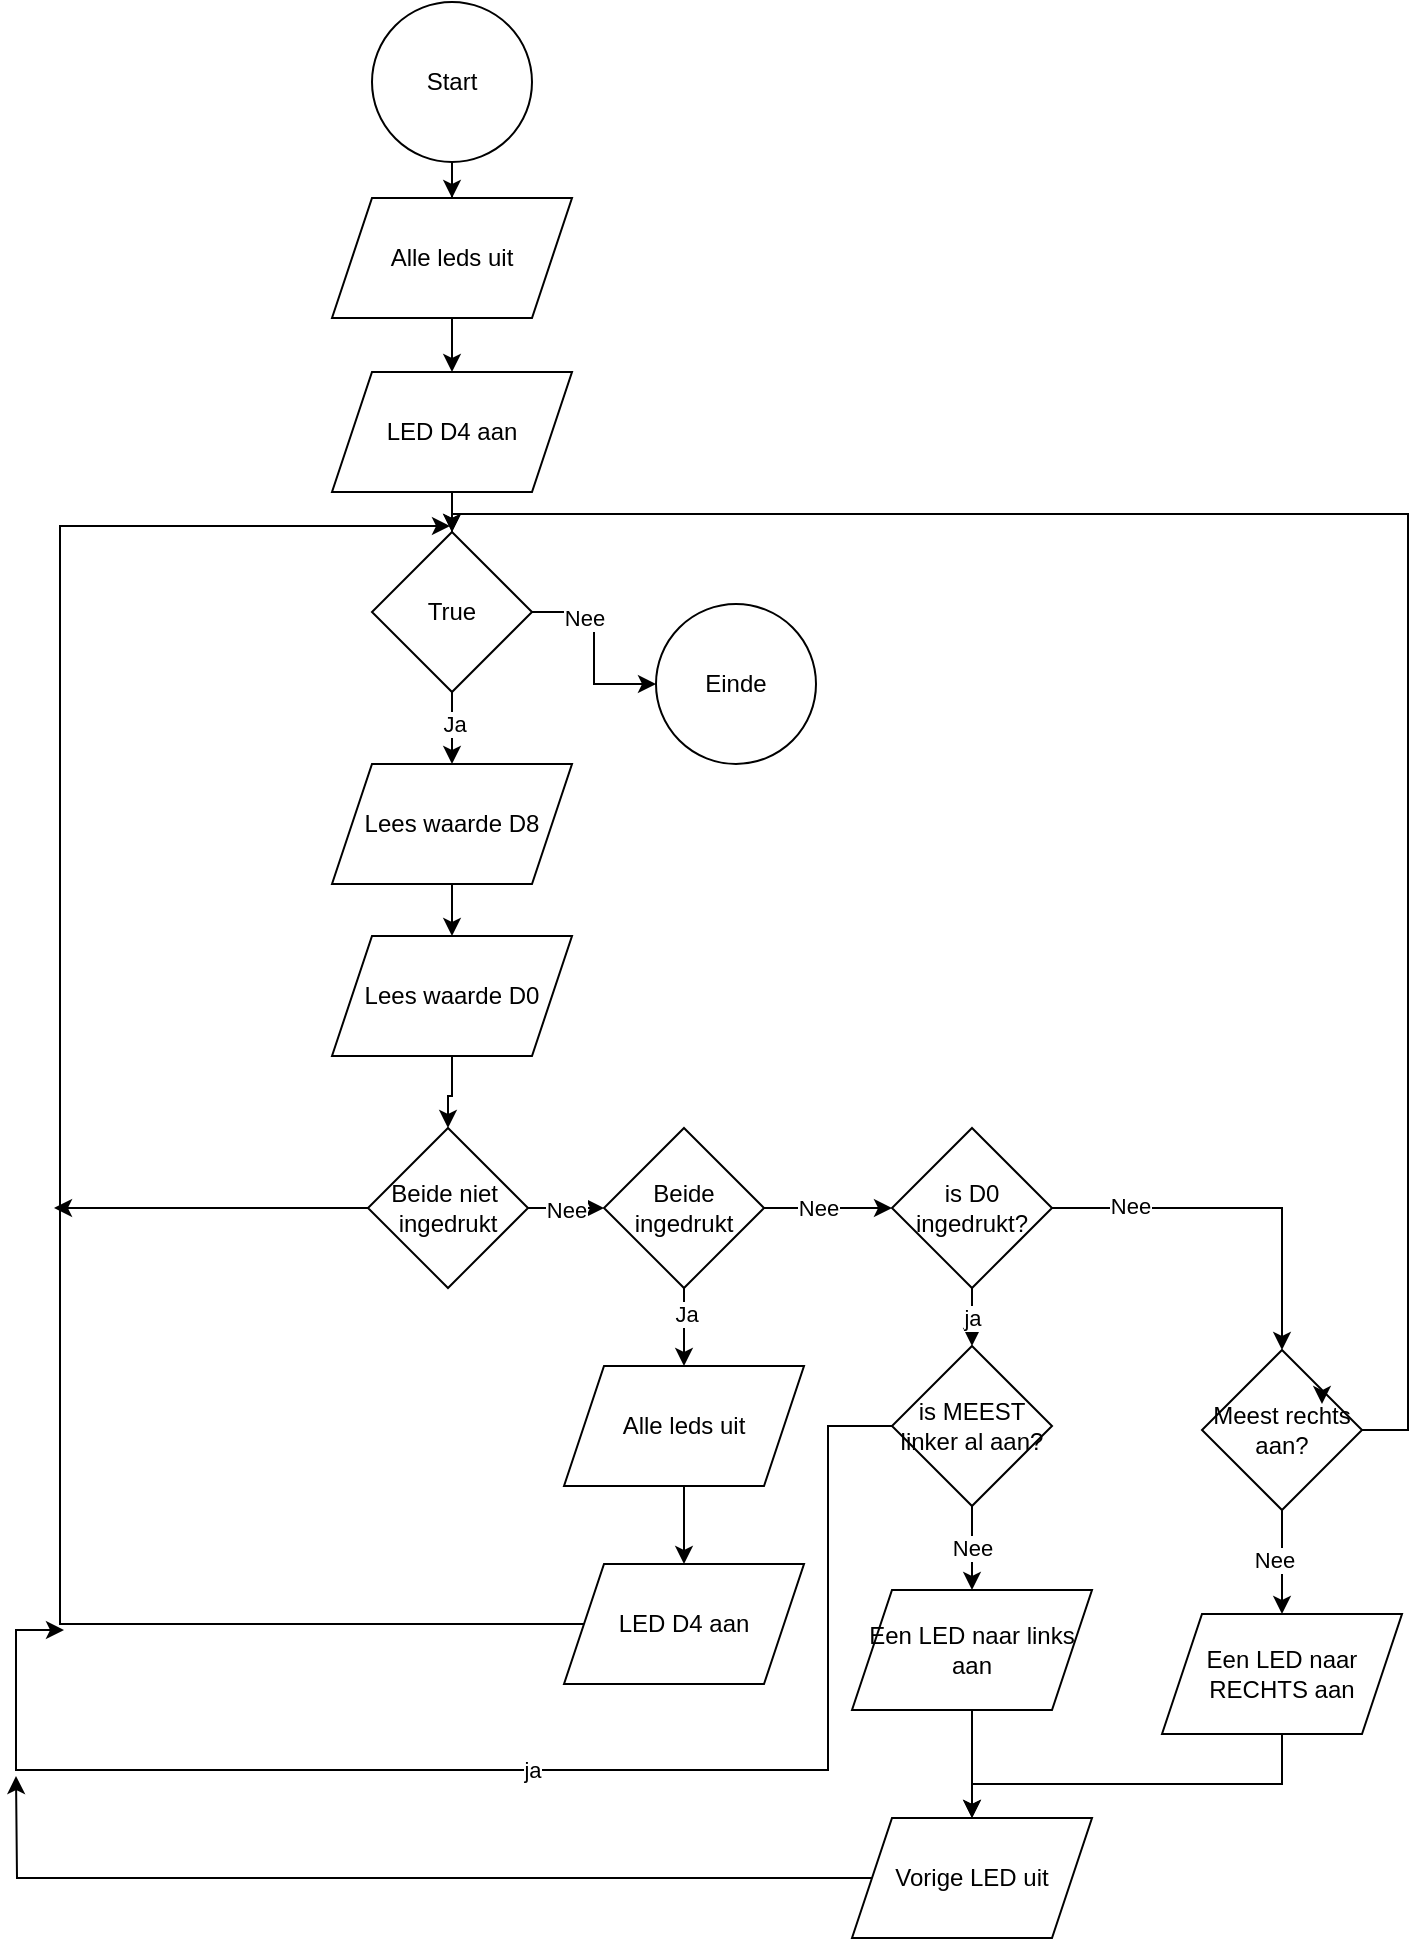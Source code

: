 <mxfile version="15.8.7" type="device"><diagram id="_JEv5JRPuf0kwJyxHEau" name="Page-1"><mxGraphModel dx="2243" dy="2539" grid="0" gridSize="10" guides="1" tooltips="1" connect="1" arrows="1" fold="1" page="1" pageScale="1" pageWidth="827" pageHeight="1169" math="0" shadow="0"><root><mxCell id="0"/><mxCell id="1" parent="0"/><mxCell id="4GmQy5jKFlpQneaYEGBz-44" value="" style="edgeStyle=orthogonalEdgeStyle;rounded=0;orthogonalLoop=1;jettySize=auto;html=1;" edge="1" parent="1" source="4GmQy5jKFlpQneaYEGBz-1" target="4GmQy5jKFlpQneaYEGBz-42"><mxGeometry relative="1" as="geometry"/></mxCell><mxCell id="4GmQy5jKFlpQneaYEGBz-1" value="Start" style="ellipse;whiteSpace=wrap;html=1;aspect=fixed;" vertex="1" parent="1"><mxGeometry x="352" y="-209" width="80" height="80" as="geometry"/></mxCell><mxCell id="4GmQy5jKFlpQneaYEGBz-5" value="" style="edgeStyle=orthogonalEdgeStyle;rounded=0;orthogonalLoop=1;jettySize=auto;html=1;" edge="1" parent="1" source="4GmQy5jKFlpQneaYEGBz-2" target="4GmQy5jKFlpQneaYEGBz-3"><mxGeometry relative="1" as="geometry"/></mxCell><mxCell id="4GmQy5jKFlpQneaYEGBz-2" value="Lees waarde D8" style="shape=parallelogram;perimeter=parallelogramPerimeter;whiteSpace=wrap;html=1;fixedSize=1;" vertex="1" parent="1"><mxGeometry x="332" y="172" width="120" height="60" as="geometry"/></mxCell><mxCell id="4GmQy5jKFlpQneaYEGBz-9" value="" style="edgeStyle=orthogonalEdgeStyle;rounded=0;orthogonalLoop=1;jettySize=auto;html=1;" edge="1" parent="1" source="4GmQy5jKFlpQneaYEGBz-3" target="4GmQy5jKFlpQneaYEGBz-6"><mxGeometry relative="1" as="geometry"/></mxCell><mxCell id="4GmQy5jKFlpQneaYEGBz-3" value="Lees waarde D0" style="shape=parallelogram;perimeter=parallelogramPerimeter;whiteSpace=wrap;html=1;fixedSize=1;" vertex="1" parent="1"><mxGeometry x="332" y="258" width="120" height="60" as="geometry"/></mxCell><mxCell id="4GmQy5jKFlpQneaYEGBz-11" value="" style="edgeStyle=orthogonalEdgeStyle;rounded=0;orthogonalLoop=1;jettySize=auto;html=1;" edge="1" parent="1" source="4GmQy5jKFlpQneaYEGBz-6" target="4GmQy5jKFlpQneaYEGBz-10"><mxGeometry relative="1" as="geometry"/></mxCell><mxCell id="4GmQy5jKFlpQneaYEGBz-12" value="Nee" style="edgeLabel;html=1;align=center;verticalAlign=middle;resizable=0;points=[];" vertex="1" connectable="0" parent="4GmQy5jKFlpQneaYEGBz-11"><mxGeometry x="0.095" y="-1" relative="1" as="geometry"><mxPoint as="offset"/></mxGeometry></mxCell><mxCell id="4GmQy5jKFlpQneaYEGBz-57" style="edgeStyle=orthogonalEdgeStyle;rounded=0;orthogonalLoop=1;jettySize=auto;html=1;" edge="1" parent="1" source="4GmQy5jKFlpQneaYEGBz-6"><mxGeometry relative="1" as="geometry"><mxPoint x="193" y="394" as="targetPoint"/></mxGeometry></mxCell><mxCell id="4GmQy5jKFlpQneaYEGBz-6" value="Beide niet&amp;nbsp;&lt;br&gt;ingedrukt" style="rhombus;whiteSpace=wrap;html=1;" vertex="1" parent="1"><mxGeometry x="350" y="354" width="80" height="80" as="geometry"/></mxCell><mxCell id="4GmQy5jKFlpQneaYEGBz-16" value="" style="edgeStyle=orthogonalEdgeStyle;rounded=0;orthogonalLoop=1;jettySize=auto;html=1;" edge="1" parent="1" source="4GmQy5jKFlpQneaYEGBz-10" target="4GmQy5jKFlpQneaYEGBz-13"><mxGeometry relative="1" as="geometry"/></mxCell><mxCell id="4GmQy5jKFlpQneaYEGBz-19" value="Ja" style="edgeLabel;html=1;align=center;verticalAlign=middle;resizable=0;points=[];" vertex="1" connectable="0" parent="4GmQy5jKFlpQneaYEGBz-16"><mxGeometry x="-0.366" y="1" relative="1" as="geometry"><mxPoint as="offset"/></mxGeometry></mxCell><mxCell id="4GmQy5jKFlpQneaYEGBz-22" value="" style="edgeStyle=orthogonalEdgeStyle;rounded=0;orthogonalLoop=1;jettySize=auto;html=1;" edge="1" parent="1" source="4GmQy5jKFlpQneaYEGBz-10" target="4GmQy5jKFlpQneaYEGBz-21"><mxGeometry relative="1" as="geometry"/></mxCell><mxCell id="4GmQy5jKFlpQneaYEGBz-23" value="Nee" style="edgeLabel;html=1;align=center;verticalAlign=middle;resizable=0;points=[];" vertex="1" connectable="0" parent="4GmQy5jKFlpQneaYEGBz-22"><mxGeometry x="-0.179" relative="1" as="geometry"><mxPoint as="offset"/></mxGeometry></mxCell><mxCell id="4GmQy5jKFlpQneaYEGBz-10" value="Beide ingedrukt" style="rhombus;whiteSpace=wrap;html=1;" vertex="1" parent="1"><mxGeometry x="468" y="354" width="80" height="80" as="geometry"/></mxCell><mxCell id="4GmQy5jKFlpQneaYEGBz-17" value="" style="edgeStyle=orthogonalEdgeStyle;rounded=0;orthogonalLoop=1;jettySize=auto;html=1;" edge="1" parent="1" source="4GmQy5jKFlpQneaYEGBz-13" target="4GmQy5jKFlpQneaYEGBz-14"><mxGeometry relative="1" as="geometry"/></mxCell><mxCell id="4GmQy5jKFlpQneaYEGBz-13" value="Alle leds uit" style="shape=parallelogram;perimeter=parallelogramPerimeter;whiteSpace=wrap;html=1;fixedSize=1;" vertex="1" parent="1"><mxGeometry x="448" y="473" width="120" height="60" as="geometry"/></mxCell><mxCell id="4GmQy5jKFlpQneaYEGBz-20" style="edgeStyle=orthogonalEdgeStyle;rounded=0;orthogonalLoop=1;jettySize=auto;html=1;" edge="1" parent="1" source="4GmQy5jKFlpQneaYEGBz-14"><mxGeometry relative="1" as="geometry"><mxPoint x="391" y="53" as="targetPoint"/><Array as="points"><mxPoint x="196" y="602"/><mxPoint x="196" y="53"/></Array></mxGeometry></mxCell><mxCell id="4GmQy5jKFlpQneaYEGBz-14" value="LED D4 aan" style="shape=parallelogram;perimeter=parallelogramPerimeter;whiteSpace=wrap;html=1;fixedSize=1;" vertex="1" parent="1"><mxGeometry x="448" y="572" width="120" height="60" as="geometry"/></mxCell><mxCell id="4GmQy5jKFlpQneaYEGBz-29" value="ja" style="edgeStyle=orthogonalEdgeStyle;rounded=0;orthogonalLoop=1;jettySize=auto;html=1;" edge="1" parent="1" source="4GmQy5jKFlpQneaYEGBz-21" target="4GmQy5jKFlpQneaYEGBz-27"><mxGeometry relative="1" as="geometry"/></mxCell><mxCell id="4GmQy5jKFlpQneaYEGBz-34" style="edgeStyle=orthogonalEdgeStyle;rounded=0;orthogonalLoop=1;jettySize=auto;html=1;" edge="1" parent="1" source="4GmQy5jKFlpQneaYEGBz-21" target="4GmQy5jKFlpQneaYEGBz-33"><mxGeometry relative="1" as="geometry"/></mxCell><mxCell id="4GmQy5jKFlpQneaYEGBz-35" value="Nee" style="edgeLabel;html=1;align=center;verticalAlign=middle;resizable=0;points=[];" vertex="1" connectable="0" parent="4GmQy5jKFlpQneaYEGBz-34"><mxGeometry x="-0.581" y="1" relative="1" as="geometry"><mxPoint as="offset"/></mxGeometry></mxCell><mxCell id="4GmQy5jKFlpQneaYEGBz-21" value="is D0 ingedrukt?" style="rhombus;whiteSpace=wrap;html=1;" vertex="1" parent="1"><mxGeometry x="612" y="354" width="80" height="80" as="geometry"/></mxCell><mxCell id="4GmQy5jKFlpQneaYEGBz-31" value="" style="edgeStyle=orthogonalEdgeStyle;rounded=0;orthogonalLoop=1;jettySize=auto;html=1;" edge="1" parent="1" source="4GmQy5jKFlpQneaYEGBz-24" target="4GmQy5jKFlpQneaYEGBz-25"><mxGeometry relative="1" as="geometry"/></mxCell><mxCell id="4GmQy5jKFlpQneaYEGBz-24" value="Een LED naar links aan" style="shape=parallelogram;perimeter=parallelogramPerimeter;whiteSpace=wrap;html=1;fixedSize=1;" vertex="1" parent="1"><mxGeometry x="592" y="585" width="120" height="60" as="geometry"/></mxCell><mxCell id="4GmQy5jKFlpQneaYEGBz-32" style="edgeStyle=orthogonalEdgeStyle;rounded=0;orthogonalLoop=1;jettySize=auto;html=1;" edge="1" parent="1" source="4GmQy5jKFlpQneaYEGBz-25"><mxGeometry relative="1" as="geometry"><mxPoint x="174" y="678" as="targetPoint"/></mxGeometry></mxCell><mxCell id="4GmQy5jKFlpQneaYEGBz-25" value="Vorige LED uit" style="shape=parallelogram;perimeter=parallelogramPerimeter;whiteSpace=wrap;html=1;fixedSize=1;" vertex="1" parent="1"><mxGeometry x="592" y="699" width="120" height="60" as="geometry"/></mxCell><mxCell id="4GmQy5jKFlpQneaYEGBz-37" style="edgeStyle=orthogonalEdgeStyle;rounded=0;orthogonalLoop=1;jettySize=auto;html=1;" edge="1" parent="1" source="4GmQy5jKFlpQneaYEGBz-26" target="4GmQy5jKFlpQneaYEGBz-25"><mxGeometry relative="1" as="geometry"><Array as="points"><mxPoint x="807" y="682"/><mxPoint x="652" y="682"/></Array></mxGeometry></mxCell><mxCell id="4GmQy5jKFlpQneaYEGBz-26" value="Een LED naar &lt;br&gt;RECHTS aan" style="shape=parallelogram;perimeter=parallelogramPerimeter;whiteSpace=wrap;html=1;fixedSize=1;" vertex="1" parent="1"><mxGeometry x="747" y="597" width="120" height="60" as="geometry"/></mxCell><mxCell id="4GmQy5jKFlpQneaYEGBz-28" value="Nee" style="edgeStyle=orthogonalEdgeStyle;rounded=0;orthogonalLoop=1;jettySize=auto;html=1;" edge="1" parent="1" source="4GmQy5jKFlpQneaYEGBz-27" target="4GmQy5jKFlpQneaYEGBz-24"><mxGeometry relative="1" as="geometry"/></mxCell><mxCell id="4GmQy5jKFlpQneaYEGBz-30" value="ja" style="edgeStyle=orthogonalEdgeStyle;rounded=0;orthogonalLoop=1;jettySize=auto;html=1;" edge="1" parent="1" source="4GmQy5jKFlpQneaYEGBz-27"><mxGeometry relative="1" as="geometry"><mxPoint x="198" y="605" as="targetPoint"/><Array as="points"><mxPoint x="580" y="503"/><mxPoint x="580" y="675"/><mxPoint x="174" y="675"/></Array></mxGeometry></mxCell><mxCell id="4GmQy5jKFlpQneaYEGBz-27" value="is MEEST linker al aan?" style="rhombus;whiteSpace=wrap;html=1;" vertex="1" parent="1"><mxGeometry x="612" y="463" width="80" height="80" as="geometry"/></mxCell><mxCell id="4GmQy5jKFlpQneaYEGBz-36" value="" style="edgeStyle=orthogonalEdgeStyle;rounded=0;orthogonalLoop=1;jettySize=auto;html=1;" edge="1" parent="1" source="4GmQy5jKFlpQneaYEGBz-33" target="4GmQy5jKFlpQneaYEGBz-26"><mxGeometry relative="1" as="geometry"/></mxCell><mxCell id="4GmQy5jKFlpQneaYEGBz-41" value="Nee" style="edgeLabel;html=1;align=center;verticalAlign=middle;resizable=0;points=[];" vertex="1" connectable="0" parent="4GmQy5jKFlpQneaYEGBz-36"><mxGeometry x="-0.038" y="-4" relative="1" as="geometry"><mxPoint as="offset"/></mxGeometry></mxCell><mxCell id="4GmQy5jKFlpQneaYEGBz-56" style="edgeStyle=orthogonalEdgeStyle;rounded=0;orthogonalLoop=1;jettySize=auto;html=1;entryX=0.5;entryY=0;entryDx=0;entryDy=0;" edge="1" parent="1" source="4GmQy5jKFlpQneaYEGBz-33" target="4GmQy5jKFlpQneaYEGBz-47"><mxGeometry relative="1" as="geometry"><Array as="points"><mxPoint x="870" y="505"/><mxPoint x="870" y="47"/><mxPoint x="392" y="47"/></Array></mxGeometry></mxCell><mxCell id="4GmQy5jKFlpQneaYEGBz-33" value="Meest rechts aan?" style="rhombus;whiteSpace=wrap;html=1;" vertex="1" parent="1"><mxGeometry x="767" y="465" width="80" height="80" as="geometry"/></mxCell><mxCell id="4GmQy5jKFlpQneaYEGBz-38" style="edgeStyle=orthogonalEdgeStyle;rounded=0;orthogonalLoop=1;jettySize=auto;html=1;exitX=1;exitY=0;exitDx=0;exitDy=0;entryX=0.75;entryY=0.338;entryDx=0;entryDy=0;entryPerimeter=0;" edge="1" parent="1" source="4GmQy5jKFlpQneaYEGBz-33" target="4GmQy5jKFlpQneaYEGBz-33"><mxGeometry relative="1" as="geometry"/></mxCell><mxCell id="4GmQy5jKFlpQneaYEGBz-45" value="" style="edgeStyle=orthogonalEdgeStyle;rounded=0;orthogonalLoop=1;jettySize=auto;html=1;" edge="1" parent="1" source="4GmQy5jKFlpQneaYEGBz-42" target="4GmQy5jKFlpQneaYEGBz-43"><mxGeometry relative="1" as="geometry"/></mxCell><mxCell id="4GmQy5jKFlpQneaYEGBz-42" value="Alle leds uit" style="shape=parallelogram;perimeter=parallelogramPerimeter;whiteSpace=wrap;html=1;fixedSize=1;" vertex="1" parent="1"><mxGeometry x="332" y="-111" width="120" height="60" as="geometry"/></mxCell><mxCell id="4GmQy5jKFlpQneaYEGBz-53" value="" style="edgeStyle=orthogonalEdgeStyle;rounded=0;orthogonalLoop=1;jettySize=auto;html=1;" edge="1" parent="1" source="4GmQy5jKFlpQneaYEGBz-43" target="4GmQy5jKFlpQneaYEGBz-47"><mxGeometry relative="1" as="geometry"/></mxCell><mxCell id="4GmQy5jKFlpQneaYEGBz-43" value="LED D4 aan" style="shape=parallelogram;perimeter=parallelogramPerimeter;whiteSpace=wrap;html=1;fixedSize=1;" vertex="1" parent="1"><mxGeometry x="332" y="-24" width="120" height="60" as="geometry"/></mxCell><mxCell id="4GmQy5jKFlpQneaYEGBz-49" value="" style="edgeStyle=orthogonalEdgeStyle;rounded=0;orthogonalLoop=1;jettySize=auto;html=1;" edge="1" parent="1" source="4GmQy5jKFlpQneaYEGBz-47" target="4GmQy5jKFlpQneaYEGBz-48"><mxGeometry relative="1" as="geometry"/></mxCell><mxCell id="4GmQy5jKFlpQneaYEGBz-50" value="Nee" style="edgeLabel;html=1;align=center;verticalAlign=middle;resizable=0;points=[];" vertex="1" connectable="0" parent="4GmQy5jKFlpQneaYEGBz-49"><mxGeometry x="-0.477" y="-3" relative="1" as="geometry"><mxPoint as="offset"/></mxGeometry></mxCell><mxCell id="4GmQy5jKFlpQneaYEGBz-54" value="" style="edgeStyle=orthogonalEdgeStyle;rounded=0;orthogonalLoop=1;jettySize=auto;html=1;" edge="1" parent="1" source="4GmQy5jKFlpQneaYEGBz-47" target="4GmQy5jKFlpQneaYEGBz-2"><mxGeometry relative="1" as="geometry"/></mxCell><mxCell id="4GmQy5jKFlpQneaYEGBz-55" value="Ja" style="edgeLabel;html=1;align=center;verticalAlign=middle;resizable=0;points=[];" vertex="1" connectable="0" parent="4GmQy5jKFlpQneaYEGBz-54"><mxGeometry x="0.091" y="1" relative="1" as="geometry"><mxPoint as="offset"/></mxGeometry></mxCell><mxCell id="4GmQy5jKFlpQneaYEGBz-47" value="True" style="rhombus;whiteSpace=wrap;html=1;" vertex="1" parent="1"><mxGeometry x="352" y="56" width="80" height="80" as="geometry"/></mxCell><mxCell id="4GmQy5jKFlpQneaYEGBz-48" value="Einde" style="ellipse;whiteSpace=wrap;html=1;aspect=fixed;" vertex="1" parent="1"><mxGeometry x="494" y="92" width="80" height="80" as="geometry"/></mxCell></root></mxGraphModel></diagram></mxfile>